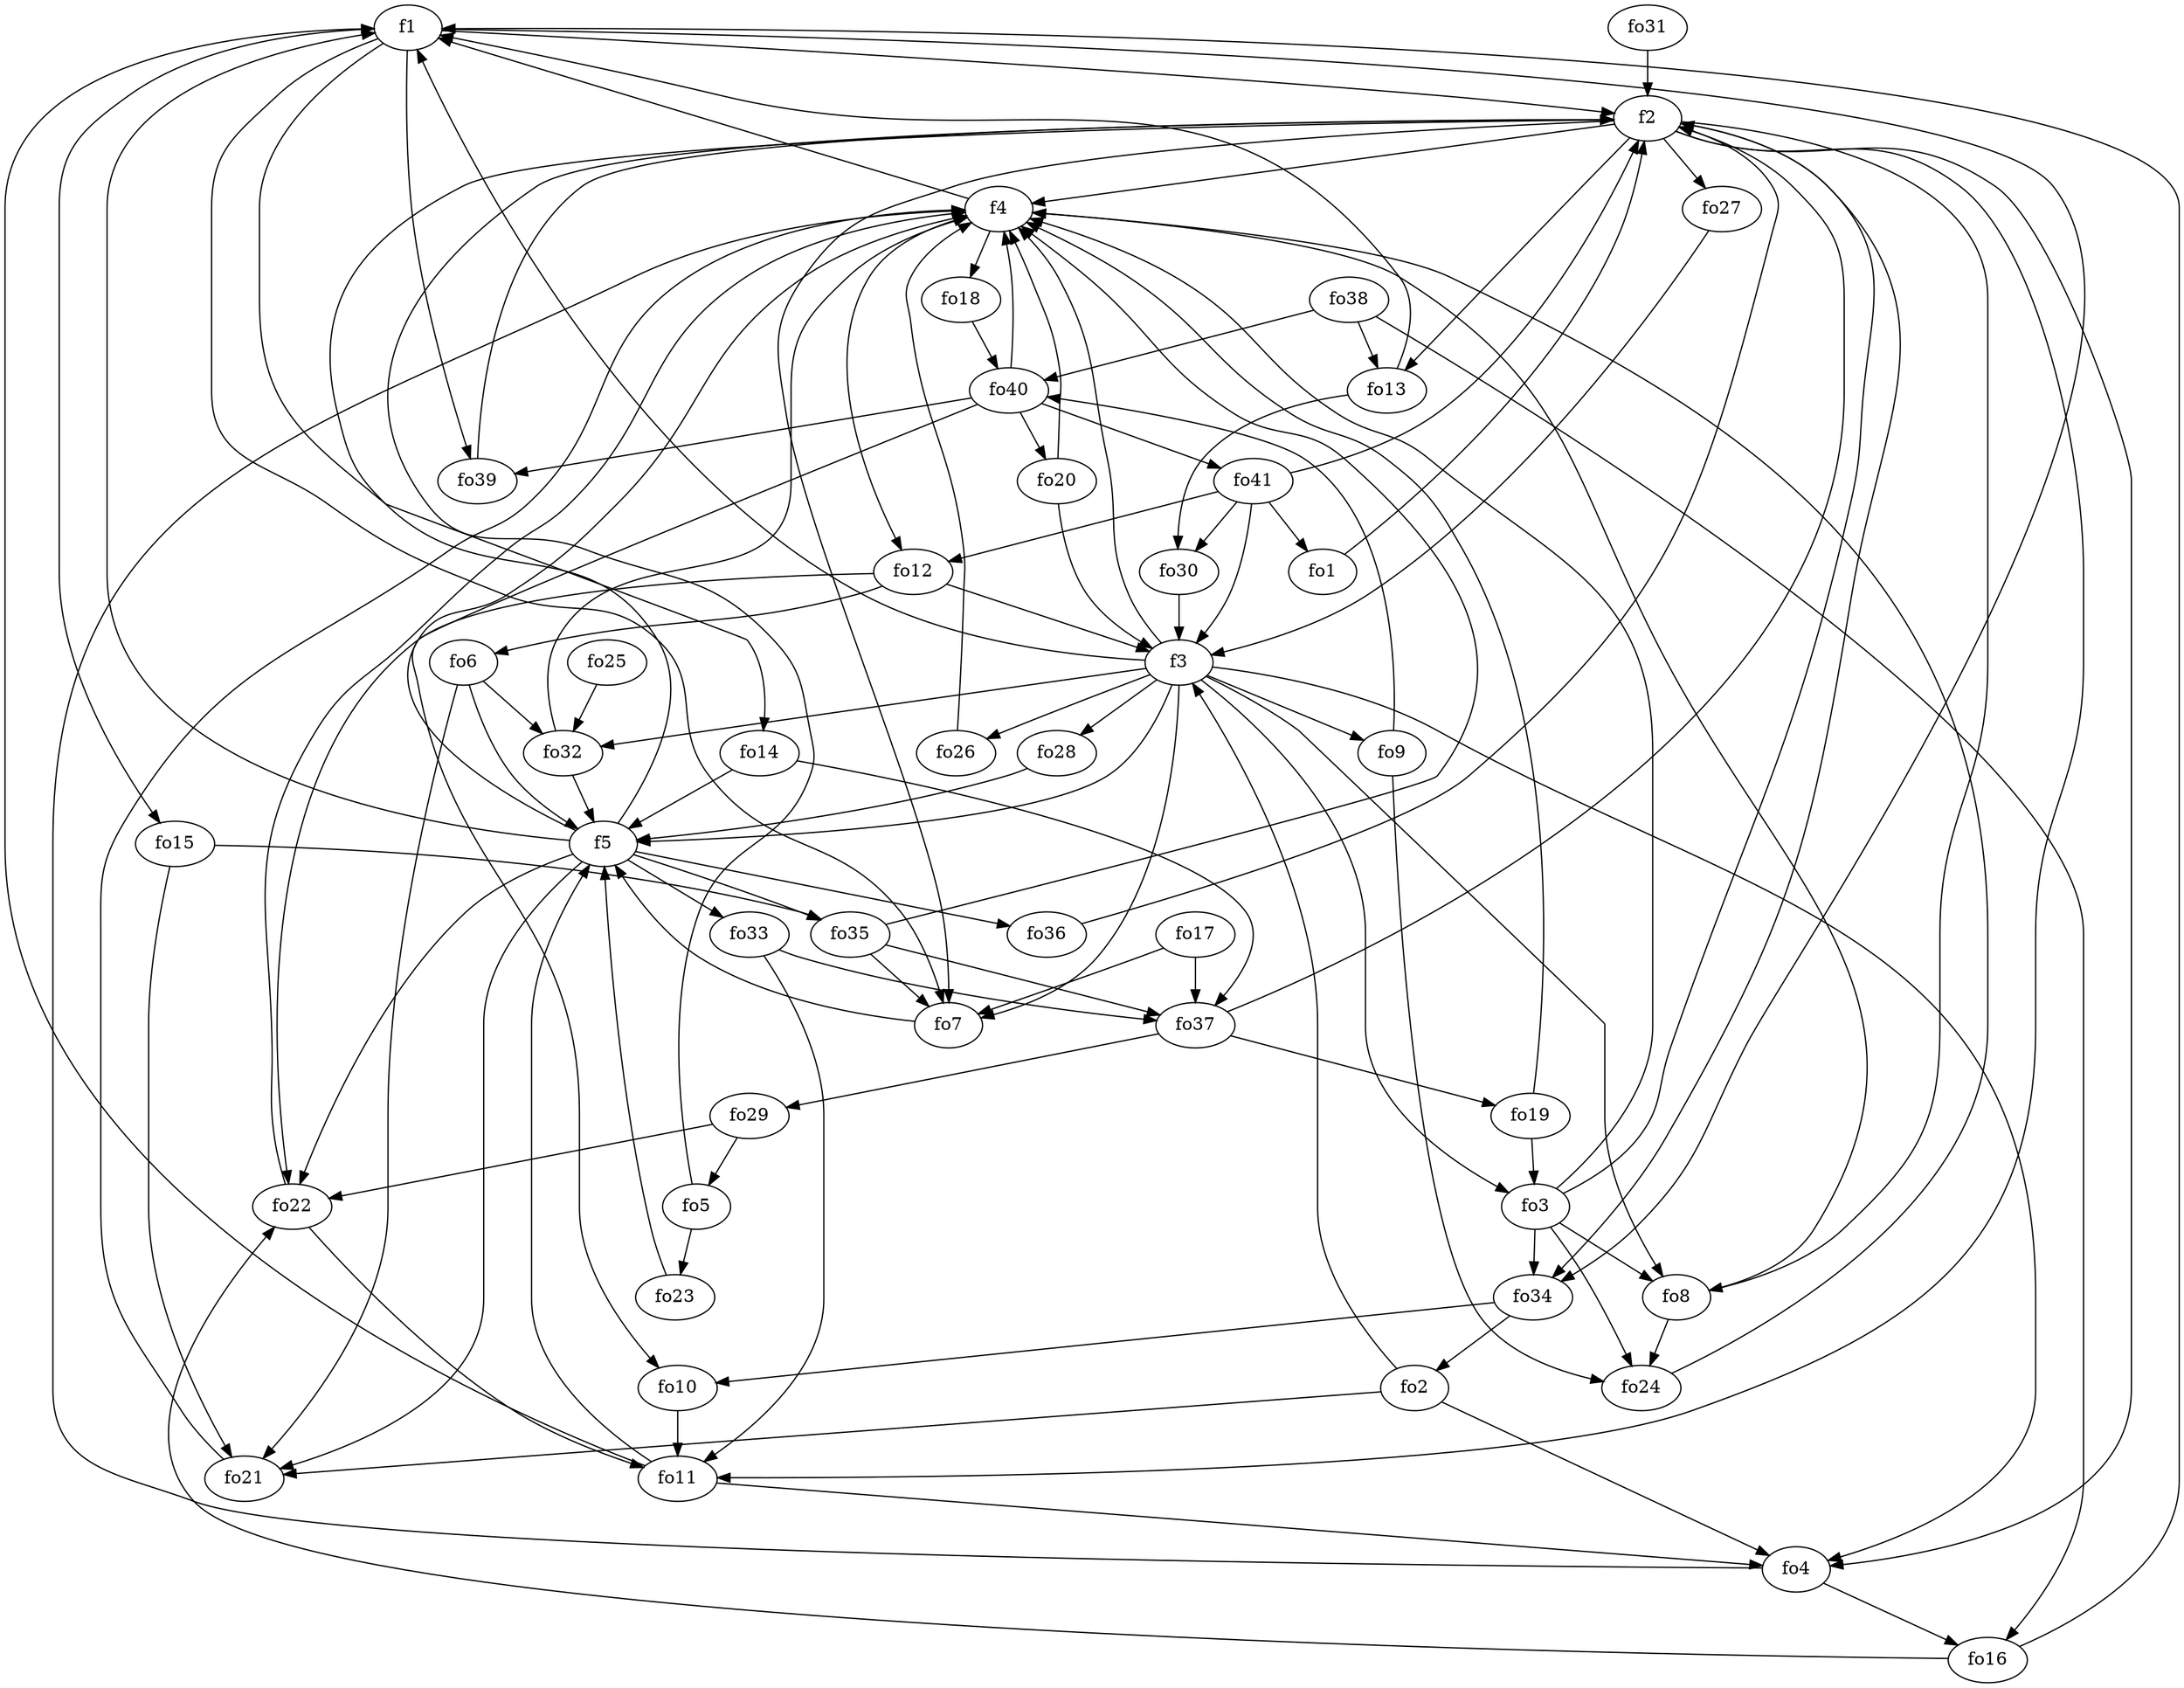 strict digraph  {
f1;
f2;
f3;
f4;
f5;
fo1;
fo2;
fo3;
fo4;
fo5;
fo6;
fo7;
fo8;
fo9;
fo10;
fo11;
fo12;
fo13;
fo14;
fo15;
fo16;
fo17;
fo18;
fo19;
fo20;
fo21;
fo22;
fo23;
fo24;
fo25;
fo26;
fo27;
fo28;
fo29;
fo30;
fo31;
fo32;
fo33;
fo34;
fo35;
fo36;
fo37;
fo38;
fo39;
fo40;
fo41;
f1 -> fo15  [weight=2];
f1 -> fo7  [weight=2];
f1 -> f2  [weight=2];
f1 -> fo34  [weight=2];
f1 -> fo39  [weight=2];
f1 -> fo14  [weight=2];
f2 -> fo8  [weight=2];
f2 -> f4  [weight=2];
f2 -> fo34  [weight=2];
f2 -> fo27  [weight=2];
f2 -> fo7  [weight=2];
f2 -> fo11  [weight=2];
f2 -> fo4  [weight=2];
f2 -> fo13  [weight=2];
f3 -> f1  [weight=2];
f3 -> f4  [weight=2];
f3 -> fo4  [weight=2];
f3 -> fo9  [weight=2];
f3 -> f5  [weight=2];
f3 -> fo3  [weight=2];
f3 -> fo7  [weight=2];
f3 -> fo8  [weight=2];
f3 -> fo32  [weight=2];
f3 -> fo28  [weight=2];
f3 -> fo26  [weight=2];
f4 -> f1  [weight=2];
f4 -> fo18  [weight=2];
f4 -> fo12  [weight=2];
f5 -> fo22  [weight=2];
f5 -> fo36  [weight=2];
f5 -> f1  [weight=2];
f5 -> f4  [weight=2];
f5 -> fo21  [weight=2];
f5 -> fo33  [weight=2];
f5 -> fo35  [weight=2];
f5 -> f2  [weight=2];
fo1 -> f2  [weight=2];
fo2 -> f3  [weight=2];
fo2 -> fo4  [weight=2];
fo2 -> fo21  [weight=2];
fo3 -> fo8  [weight=2];
fo3 -> f4  [weight=2];
fo3 -> fo34  [weight=2];
fo3 -> f2  [weight=2];
fo3 -> fo24  [weight=2];
fo4 -> fo16  [weight=2];
fo4 -> f4  [weight=2];
fo5 -> f2  [weight=2];
fo5 -> fo23  [weight=2];
fo6 -> fo21  [weight=2];
fo6 -> f5  [weight=2];
fo6 -> fo32  [weight=2];
fo7 -> f5  [weight=2];
fo8 -> fo24  [weight=2];
fo8 -> f4  [weight=2];
fo9 -> fo40  [weight=2];
fo9 -> fo24  [weight=2];
fo10 -> fo11  [weight=2];
fo11 -> fo4  [weight=2];
fo11 -> f1  [weight=2];
fo11 -> f5  [weight=2];
fo12 -> fo22  [weight=2];
fo12 -> f3  [weight=2];
fo12 -> fo6  [weight=2];
fo13 -> fo30  [weight=2];
fo13 -> f1  [weight=2];
fo14 -> f5  [weight=2];
fo14 -> fo37  [weight=2];
fo15 -> fo21  [weight=2];
fo15 -> fo35  [weight=2];
fo16 -> f1  [weight=2];
fo16 -> fo22  [weight=2];
fo17 -> fo37  [weight=2];
fo17 -> fo7  [weight=2];
fo18 -> fo40  [weight=2];
fo19 -> fo3  [weight=2];
fo19 -> f4  [weight=2];
fo20 -> f3  [weight=2];
fo20 -> f4  [weight=2];
fo21 -> f4  [weight=2];
fo22 -> fo11  [weight=2];
fo22 -> f4  [weight=2];
fo23 -> f5  [weight=2];
fo24 -> f4  [weight=2];
fo25 -> fo32  [weight=2];
fo26 -> f4  [weight=2];
fo27 -> f3  [weight=2];
fo28 -> f5  [weight=2];
fo29 -> fo22  [weight=2];
fo29 -> fo5  [weight=2];
fo30 -> f3  [weight=2];
fo31 -> f2  [weight=2];
fo32 -> f4  [weight=2];
fo32 -> f5  [weight=2];
fo33 -> fo11  [weight=2];
fo33 -> fo37  [weight=2];
fo34 -> fo2  [weight=2];
fo34 -> fo10  [weight=2];
fo35 -> f4  [weight=2];
fo35 -> fo37  [weight=2];
fo35 -> fo7  [weight=2];
fo36 -> f2  [weight=2];
fo37 -> f2  [weight=2];
fo37 -> fo29  [weight=2];
fo37 -> fo19  [weight=2];
fo38 -> fo16  [weight=2];
fo38 -> fo13  [weight=2];
fo38 -> fo40  [weight=2];
fo39 -> f2  [weight=2];
fo40 -> fo20  [weight=2];
fo40 -> fo39  [weight=2];
fo40 -> fo10  [weight=2];
fo40 -> f4  [weight=2];
fo40 -> fo41  [weight=2];
fo41 -> f3  [weight=2];
fo41 -> fo30  [weight=2];
fo41 -> f2  [weight=2];
fo41 -> fo12  [weight=2];
fo41 -> fo1  [weight=2];
}
